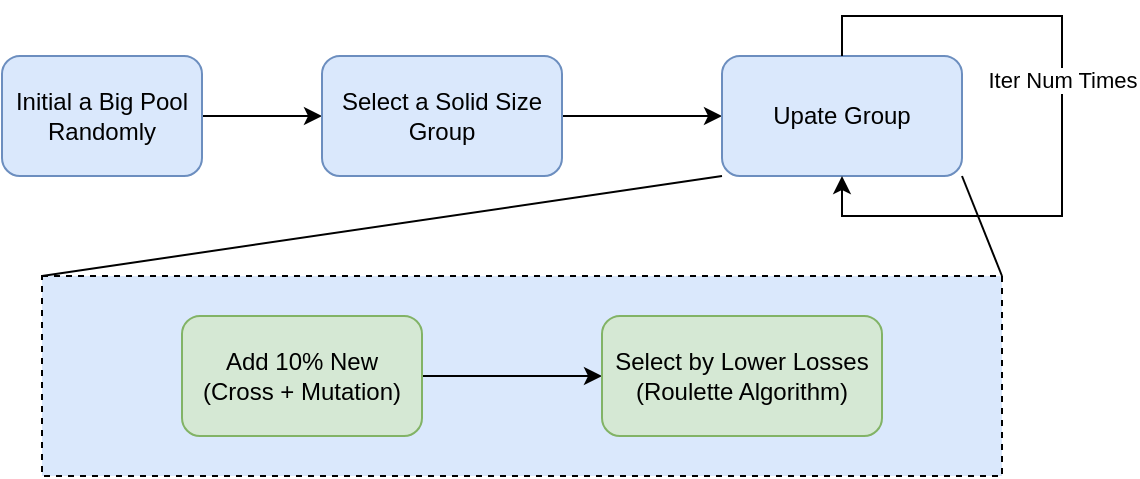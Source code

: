 <mxfile version="20.8.3" type="github">
  <diagram id="R2lEEEUBdFMjLlhIrx00" name="Page-1">
    <mxGraphModel dx="1064" dy="594" grid="1" gridSize="10" guides="1" tooltips="1" connect="1" arrows="1" fold="1" page="1" pageScale="1" pageWidth="850" pageHeight="1100" math="0" shadow="0" extFonts="Permanent Marker^https://fonts.googleapis.com/css?family=Permanent+Marker">
      <root>
        <mxCell id="0" />
        <mxCell id="1" parent="0" />
        <mxCell id="XVXnthhan326AzBisUZM-3" value="" style="edgeStyle=orthogonalEdgeStyle;rounded=0;orthogonalLoop=1;jettySize=auto;html=1;" parent="1" source="XVXnthhan326AzBisUZM-1" target="XVXnthhan326AzBisUZM-2" edge="1">
          <mxGeometry relative="1" as="geometry" />
        </mxCell>
        <mxCell id="XVXnthhan326AzBisUZM-1" value="Initial a Big Pool Randomly" style="rounded=1;whiteSpace=wrap;html=1;fillColor=#dae8fc;strokeColor=#6c8ebf;" parent="1" vertex="1">
          <mxGeometry x="110" y="140" width="100" height="60" as="geometry" />
        </mxCell>
        <mxCell id="XVXnthhan326AzBisUZM-5" value="" style="edgeStyle=orthogonalEdgeStyle;rounded=0;orthogonalLoop=1;jettySize=auto;html=1;" parent="1" source="XVXnthhan326AzBisUZM-2" target="XVXnthhan326AzBisUZM-4" edge="1">
          <mxGeometry relative="1" as="geometry" />
        </mxCell>
        <mxCell id="XVXnthhan326AzBisUZM-2" value="Select a Solid Size Group" style="rounded=1;whiteSpace=wrap;html=1;fillColor=#dae8fc;strokeColor=#6c8ebf;" parent="1" vertex="1">
          <mxGeometry x="270" y="140" width="120" height="60" as="geometry" />
        </mxCell>
        <mxCell id="XVXnthhan326AzBisUZM-4" value="Upate Group" style="whiteSpace=wrap;html=1;rounded=1;fillColor=#dae8fc;strokeColor=#6c8ebf;" parent="1" vertex="1">
          <mxGeometry x="470" y="140" width="120" height="60" as="geometry" />
        </mxCell>
        <mxCell id="XVXnthhan326AzBisUZM-6" style="edgeStyle=orthogonalEdgeStyle;rounded=0;orthogonalLoop=1;jettySize=auto;html=1;exitX=0.5;exitY=0;exitDx=0;exitDy=0;entryX=0.5;entryY=1;entryDx=0;entryDy=0;" parent="1" source="XVXnthhan326AzBisUZM-4" target="XVXnthhan326AzBisUZM-4" edge="1">
          <mxGeometry relative="1" as="geometry">
            <Array as="points">
              <mxPoint x="530" y="120" />
              <mxPoint x="640" y="120" />
              <mxPoint x="640" y="220" />
              <mxPoint x="530" y="220" />
            </Array>
          </mxGeometry>
        </mxCell>
        <mxCell id="XVXnthhan326AzBisUZM-8" value="Iter Num Times" style="edgeLabel;html=1;align=center;verticalAlign=middle;resizable=0;points=[];" parent="XVXnthhan326AzBisUZM-6" vertex="1" connectable="0">
          <mxGeometry x="-0.101" relative="1" as="geometry">
            <mxPoint as="offset" />
          </mxGeometry>
        </mxCell>
        <mxCell id="XVXnthhan326AzBisUZM-9" value="" style="rounded=0;whiteSpace=wrap;html=1;fillColor=#dae8fc;strokeColor=default;dashed=1;" parent="1" vertex="1">
          <mxGeometry x="130" y="250" width="480" height="100" as="geometry" />
        </mxCell>
        <mxCell id="XVXnthhan326AzBisUZM-13" value="" style="edgeStyle=orthogonalEdgeStyle;rounded=0;orthogonalLoop=1;jettySize=auto;html=1;" parent="1" source="XVXnthhan326AzBisUZM-10" target="XVXnthhan326AzBisUZM-12" edge="1">
          <mxGeometry relative="1" as="geometry" />
        </mxCell>
        <mxCell id="XVXnthhan326AzBisUZM-10" value="Add 10% New&lt;br&gt;(Cross + Mutation)" style="rounded=1;whiteSpace=wrap;html=1;fillColor=#d5e8d4;strokeColor=#82b366;" parent="1" vertex="1">
          <mxGeometry x="200" y="270" width="120" height="60" as="geometry" />
        </mxCell>
        <mxCell id="XVXnthhan326AzBisUZM-12" value="Select by Lower Losses&lt;br&gt;(Roulette Algorithm)" style="whiteSpace=wrap;html=1;rounded=1;fillColor=#d5e8d4;strokeColor=#82b366;" parent="1" vertex="1">
          <mxGeometry x="410" y="270" width="140" height="60" as="geometry" />
        </mxCell>
        <mxCell id="XVXnthhan326AzBisUZM-14" value="" style="endArrow=none;html=1;rounded=0;exitX=0;exitY=0;exitDx=0;exitDy=0;entryX=0;entryY=1;entryDx=0;entryDy=0;" parent="1" source="XVXnthhan326AzBisUZM-9" target="XVXnthhan326AzBisUZM-4" edge="1">
          <mxGeometry width="50" height="50" relative="1" as="geometry">
            <mxPoint x="400" y="270" as="sourcePoint" />
            <mxPoint x="450" y="220" as="targetPoint" />
          </mxGeometry>
        </mxCell>
        <mxCell id="XVXnthhan326AzBisUZM-15" value="" style="endArrow=none;html=1;rounded=0;entryX=1;entryY=1;entryDx=0;entryDy=0;exitX=1;exitY=0;exitDx=0;exitDy=0;" parent="1" source="XVXnthhan326AzBisUZM-9" target="XVXnthhan326AzBisUZM-4" edge="1">
          <mxGeometry width="50" height="50" relative="1" as="geometry">
            <mxPoint x="590" y="250" as="sourcePoint" />
            <mxPoint x="640" y="200" as="targetPoint" />
          </mxGeometry>
        </mxCell>
      </root>
    </mxGraphModel>
  </diagram>
</mxfile>
